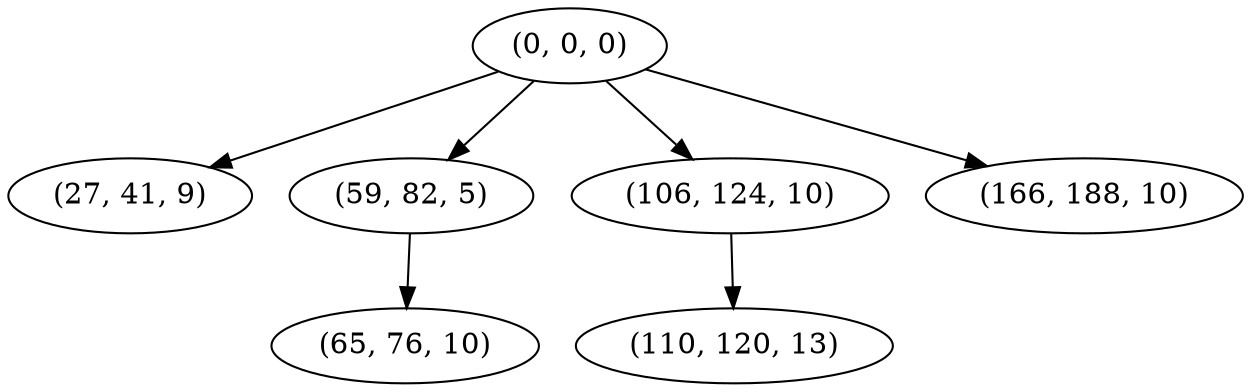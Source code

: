 digraph tree {
    "(0, 0, 0)";
    "(27, 41, 9)";
    "(59, 82, 5)";
    "(65, 76, 10)";
    "(106, 124, 10)";
    "(110, 120, 13)";
    "(166, 188, 10)";
    "(0, 0, 0)" -> "(27, 41, 9)";
    "(0, 0, 0)" -> "(59, 82, 5)";
    "(0, 0, 0)" -> "(106, 124, 10)";
    "(0, 0, 0)" -> "(166, 188, 10)";
    "(59, 82, 5)" -> "(65, 76, 10)";
    "(106, 124, 10)" -> "(110, 120, 13)";
}
